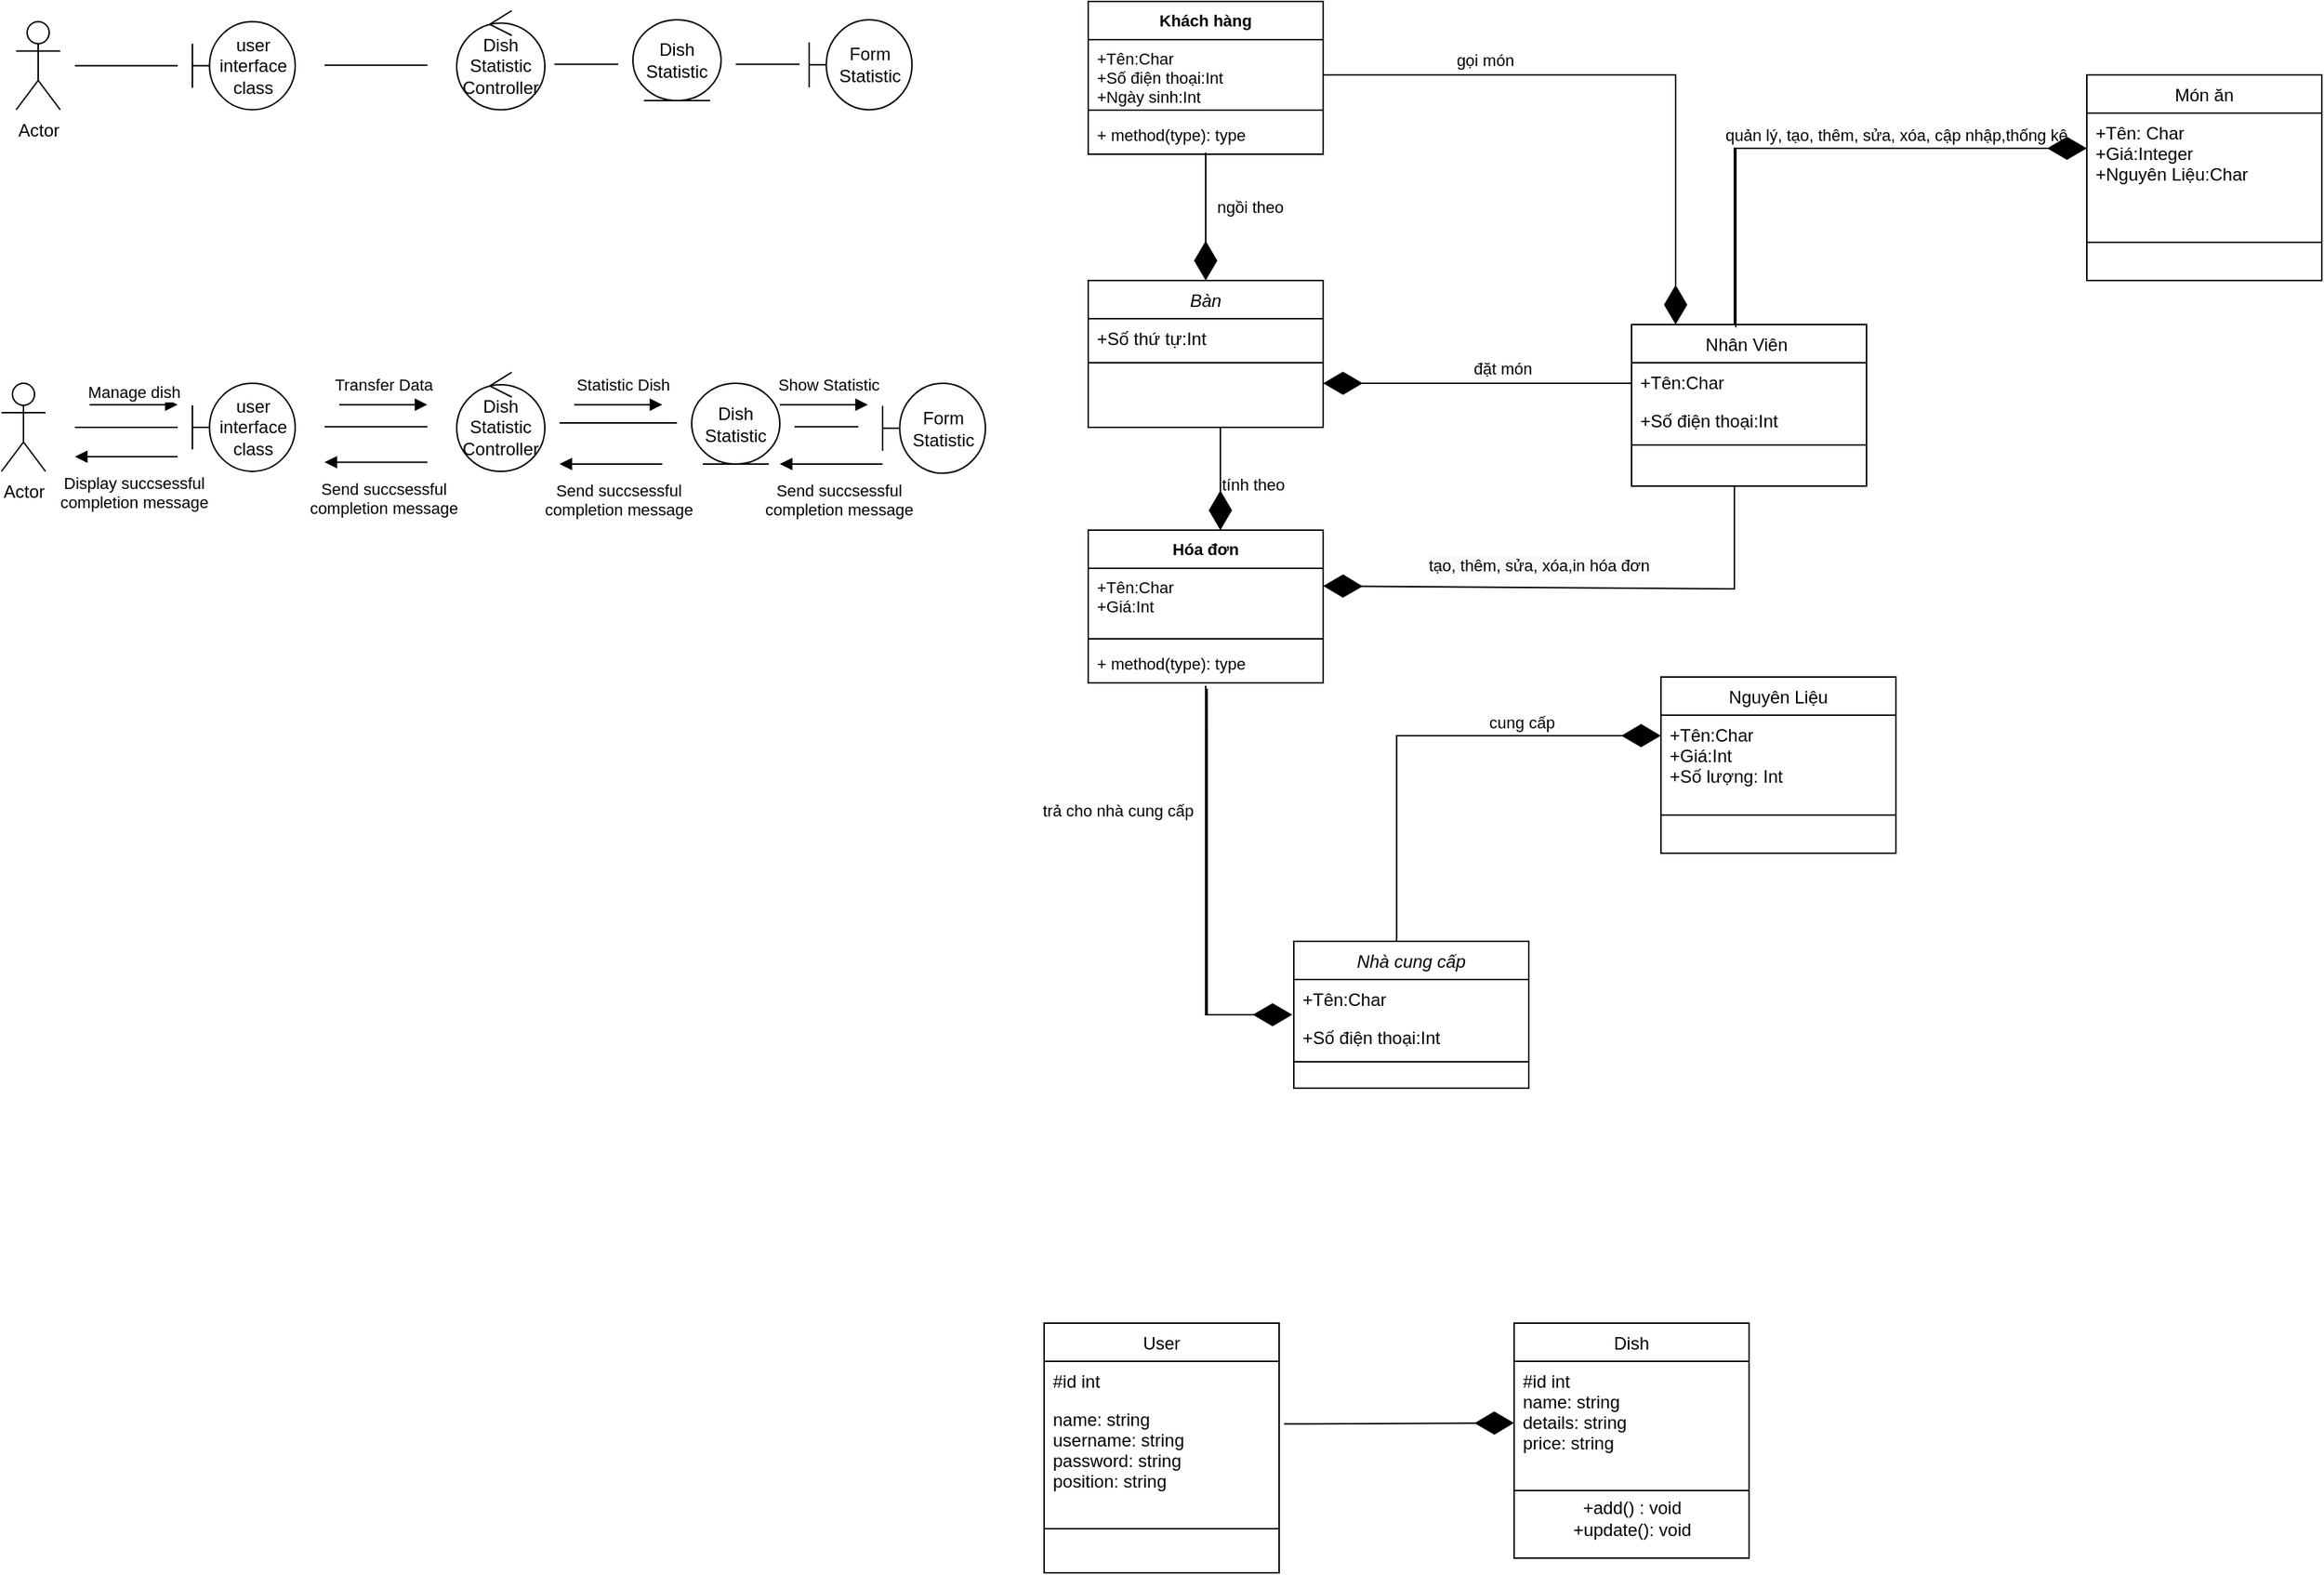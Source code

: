 <mxfile version="18.0.0" type="github">
  <diagram id="C5RBs43oDa-KdzZeNtuy" name="Page-1">
    <mxGraphModel dx="2278" dy="800" grid="1" gridSize="10" guides="1" tooltips="1" connect="1" arrows="1" fold="1" page="1" pageScale="1" pageWidth="827" pageHeight="1169" math="0" shadow="0">
      <root>
        <mxCell id="WIyWlLk6GJQsqaUBKTNV-0" />
        <mxCell id="WIyWlLk6GJQsqaUBKTNV-1" parent="WIyWlLk6GJQsqaUBKTNV-0" />
        <mxCell id="zkfFHV4jXpPFQw0GAbJ--6" value="Nhân Viên &#xa;" style="swimlane;fontStyle=0;align=center;verticalAlign=top;childLayout=stackLayout;horizontal=1;startSize=26;horizontalStack=0;resizeParent=1;resizeLast=0;collapsible=1;marginBottom=0;rounded=0;shadow=0;strokeWidth=1;" parent="WIyWlLk6GJQsqaUBKTNV-1" vertex="1">
          <mxGeometry x="300" y="260" width="160" height="110" as="geometry">
            <mxRectangle x="130" y="380" width="160" height="26" as="alternateBounds" />
          </mxGeometry>
        </mxCell>
        <mxCell id="zkfFHV4jXpPFQw0GAbJ--7" value="+Tên:Char" style="text;align=left;verticalAlign=top;spacingLeft=4;spacingRight=4;overflow=hidden;rotatable=0;points=[[0,0.5],[1,0.5]];portConstraint=eastwest;" parent="zkfFHV4jXpPFQw0GAbJ--6" vertex="1">
          <mxGeometry y="26" width="160" height="26" as="geometry" />
        </mxCell>
        <mxCell id="zkfFHV4jXpPFQw0GAbJ--8" value="+Số điện thoại:Int" style="text;align=left;verticalAlign=top;spacingLeft=4;spacingRight=4;overflow=hidden;rotatable=0;points=[[0,0.5],[1,0.5]];portConstraint=eastwest;rounded=0;shadow=0;html=0;" parent="zkfFHV4jXpPFQw0GAbJ--6" vertex="1">
          <mxGeometry y="52" width="160" height="26" as="geometry" />
        </mxCell>
        <mxCell id="zkfFHV4jXpPFQw0GAbJ--9" value="" style="line;html=1;strokeWidth=1;align=left;verticalAlign=middle;spacingTop=-1;spacingLeft=3;spacingRight=3;rotatable=0;labelPosition=right;points=[];portConstraint=eastwest;" parent="zkfFHV4jXpPFQw0GAbJ--6" vertex="1">
          <mxGeometry y="78" width="160" height="8" as="geometry" />
        </mxCell>
        <mxCell id="zkfFHV4jXpPFQw0GAbJ--13" value="Nguyên Liệu" style="swimlane;fontStyle=0;align=center;verticalAlign=top;childLayout=stackLayout;horizontal=1;startSize=26;horizontalStack=0;resizeParent=1;resizeLast=0;collapsible=1;marginBottom=0;rounded=0;shadow=0;strokeWidth=1;" parent="WIyWlLk6GJQsqaUBKTNV-1" vertex="1">
          <mxGeometry x="320" y="500" width="160" height="120" as="geometry">
            <mxRectangle x="340" y="380" width="170" height="26" as="alternateBounds" />
          </mxGeometry>
        </mxCell>
        <mxCell id="zkfFHV4jXpPFQw0GAbJ--14" value="+Tên:Char&#xa;+Giá:Int&#xa;+Số lượng: Int" style="text;align=left;verticalAlign=top;spacingLeft=4;spacingRight=4;overflow=hidden;rotatable=0;points=[[0,0.5],[1,0.5]];portConstraint=eastwest;" parent="zkfFHV4jXpPFQw0GAbJ--13" vertex="1">
          <mxGeometry y="26" width="160" height="54" as="geometry" />
        </mxCell>
        <mxCell id="zkfFHV4jXpPFQw0GAbJ--15" value="" style="line;html=1;strokeWidth=1;align=left;verticalAlign=middle;spacingTop=-1;spacingLeft=3;spacingRight=3;rotatable=0;labelPosition=right;points=[];portConstraint=eastwest;" parent="zkfFHV4jXpPFQw0GAbJ--13" vertex="1">
          <mxGeometry y="80" width="160" height="28" as="geometry" />
        </mxCell>
        <mxCell id="zkfFHV4jXpPFQw0GAbJ--17" value="Món ăn" style="swimlane;fontStyle=0;align=center;verticalAlign=top;childLayout=stackLayout;horizontal=1;startSize=26;horizontalStack=0;resizeParent=1;resizeLast=0;collapsible=1;marginBottom=0;rounded=0;shadow=0;strokeWidth=1;" parent="WIyWlLk6GJQsqaUBKTNV-1" vertex="1">
          <mxGeometry x="610" y="90" width="160" height="140" as="geometry">
            <mxRectangle x="550" y="140" width="160" height="26" as="alternateBounds" />
          </mxGeometry>
        </mxCell>
        <mxCell id="zkfFHV4jXpPFQw0GAbJ--18" value="+Tên: Char&#xa;+Giá:Integer&#xa;+Nguyên Liệu:Char" style="text;align=left;verticalAlign=top;spacingLeft=4;spacingRight=4;overflow=hidden;rotatable=0;points=[[0,0.5],[1,0.5]];portConstraint=eastwest;" parent="zkfFHV4jXpPFQw0GAbJ--17" vertex="1">
          <mxGeometry y="26" width="160" height="84" as="geometry" />
        </mxCell>
        <mxCell id="zkfFHV4jXpPFQw0GAbJ--23" value="" style="line;html=1;strokeWidth=1;align=left;verticalAlign=middle;spacingTop=-1;spacingLeft=3;spacingRight=3;rotatable=0;labelPosition=right;points=[];portConstraint=eastwest;" parent="zkfFHV4jXpPFQw0GAbJ--17" vertex="1">
          <mxGeometry y="110" width="160" height="8" as="geometry" />
        </mxCell>
        <mxCell id="zkfFHV4jXpPFQw0GAbJ--26" value="" style="endArrow=open;shadow=0;strokeWidth=1;rounded=0;endFill=1;edgeStyle=elbowEdgeStyle;elbow=vertical;exitX=0.444;exitY=0.018;exitDx=0;exitDy=0;exitPerimeter=0;" parent="WIyWlLk6GJQsqaUBKTNV-1" source="zkfFHV4jXpPFQw0GAbJ--6" target="zkfFHV4jXpPFQw0GAbJ--17" edge="1">
          <mxGeometry x="0.5" y="41" relative="1" as="geometry">
            <mxPoint x="370" y="140" as="sourcePoint" />
            <mxPoint x="540" y="192" as="targetPoint" />
            <mxPoint x="-40" y="32" as="offset" />
            <Array as="points">
              <mxPoint x="490" y="140" />
            </Array>
          </mxGeometry>
        </mxCell>
        <mxCell id="zkfFHV4jXpPFQw0GAbJ--27" value="" style="resizable=0;align=left;verticalAlign=bottom;labelBackgroundColor=none;fontSize=12;" parent="zkfFHV4jXpPFQw0GAbJ--26" connectable="0" vertex="1">
          <mxGeometry x="-1" relative="1" as="geometry">
            <mxPoint y="4" as="offset" />
          </mxGeometry>
        </mxCell>
        <mxCell id="zkfFHV4jXpPFQw0GAbJ--28" value="" style="resizable=0;align=right;verticalAlign=bottom;labelBackgroundColor=none;fontSize=12;" parent="zkfFHV4jXpPFQw0GAbJ--26" connectable="0" vertex="1">
          <mxGeometry x="1" relative="1" as="geometry">
            <mxPoint x="-7" y="4" as="offset" />
          </mxGeometry>
        </mxCell>
        <mxCell id="zkfFHV4jXpPFQw0GAbJ--29" value="&lt;span class=&quot;fontstyle21&quot;&gt;&lt;span style=&quot;line-height: 115%&quot;&gt;&lt;font style=&quot;font-size: 11px&quot;&gt;quản lý, tạo, thêm, sửa, xóa, cập nhập,thống kê&lt;/font&gt;&lt;/span&gt;&lt;/span&gt;" style="text;html=1;resizable=0;points=[];;align=center;verticalAlign=middle;labelBackgroundColor=none;rounded=0;shadow=0;strokeWidth=1;fontSize=12;" parent="zkfFHV4jXpPFQw0GAbJ--26" vertex="1" connectable="0">
          <mxGeometry x="0.5" y="49" relative="1" as="geometry">
            <mxPoint x="-40" y="40" as="offset" />
          </mxGeometry>
        </mxCell>
        <mxCell id="2_ZAel9p3WhtuxYIicwM-0" value="Nhà cung cấp" style="swimlane;fontStyle=2;align=center;verticalAlign=top;childLayout=stackLayout;horizontal=1;startSize=26;horizontalStack=0;resizeParent=1;resizeLast=0;collapsible=1;marginBottom=0;rounded=0;shadow=0;strokeWidth=1;" parent="WIyWlLk6GJQsqaUBKTNV-1" vertex="1">
          <mxGeometry x="70" y="680" width="160" height="100" as="geometry">
            <mxRectangle x="230" y="140" width="160" height="26" as="alternateBounds" />
          </mxGeometry>
        </mxCell>
        <mxCell id="2_ZAel9p3WhtuxYIicwM-1" value="+Tên:Char" style="text;align=left;verticalAlign=top;spacingLeft=4;spacingRight=4;overflow=hidden;rotatable=0;points=[[0,0.5],[1,0.5]];portConstraint=eastwest;" parent="2_ZAel9p3WhtuxYIicwM-0" vertex="1">
          <mxGeometry y="26" width="160" height="26" as="geometry" />
        </mxCell>
        <mxCell id="2_ZAel9p3WhtuxYIicwM-2" value="+Số điện thoại:Int" style="text;align=left;verticalAlign=top;spacingLeft=4;spacingRight=4;overflow=hidden;rotatable=0;points=[[0,0.5],[1,0.5]];portConstraint=eastwest;rounded=0;shadow=0;html=0;" parent="2_ZAel9p3WhtuxYIicwM-0" vertex="1">
          <mxGeometry y="52" width="160" height="26" as="geometry" />
        </mxCell>
        <mxCell id="2_ZAel9p3WhtuxYIicwM-4" value="" style="line;html=1;strokeWidth=1;align=left;verticalAlign=middle;spacingTop=-1;spacingLeft=3;spacingRight=3;rotatable=0;labelPosition=right;points=[];portConstraint=eastwest;" parent="2_ZAel9p3WhtuxYIicwM-0" vertex="1">
          <mxGeometry y="78" width="160" height="8" as="geometry" />
        </mxCell>
        <mxCell id="2_ZAel9p3WhtuxYIicwM-10" value="" style="endArrow=open;shadow=0;strokeWidth=1;rounded=0;endFill=1;edgeStyle=elbowEdgeStyle;elbow=vertical;exitX=0.438;exitY=-0.02;exitDx=0;exitDy=0;exitPerimeter=0;" parent="WIyWlLk6GJQsqaUBKTNV-1" source="2_ZAel9p3WhtuxYIicwM-0" edge="1">
          <mxGeometry x="0.5" y="41" relative="1" as="geometry">
            <mxPoint x="170" y="540" as="sourcePoint" />
            <mxPoint x="310" y="540" as="targetPoint" />
            <mxPoint x="-40" y="32" as="offset" />
            <Array as="points">
              <mxPoint x="290" y="540" />
              <mxPoint x="190" y="520" />
            </Array>
          </mxGeometry>
        </mxCell>
        <mxCell id="2_ZAel9p3WhtuxYIicwM-11" value="" style="resizable=0;align=left;verticalAlign=bottom;labelBackgroundColor=none;fontSize=12;" parent="2_ZAel9p3WhtuxYIicwM-10" connectable="0" vertex="1">
          <mxGeometry x="-1" relative="1" as="geometry">
            <mxPoint y="4" as="offset" />
          </mxGeometry>
        </mxCell>
        <mxCell id="2_ZAel9p3WhtuxYIicwM-12" value="" style="resizable=0;align=right;verticalAlign=bottom;labelBackgroundColor=none;fontSize=12;" parent="2_ZAel9p3WhtuxYIicwM-10" connectable="0" vertex="1">
          <mxGeometry x="1" relative="1" as="geometry">
            <mxPoint x="-7" y="4" as="offset" />
          </mxGeometry>
        </mxCell>
        <mxCell id="2_ZAel9p3WhtuxYIicwM-13" value="&lt;span style=&quot;font-size: 11px&quot;&gt;cung cấp&lt;/span&gt;" style="text;html=1;resizable=0;points=[];;align=center;verticalAlign=middle;labelBackgroundColor=none;rounded=0;shadow=0;strokeWidth=1;fontSize=12;" parent="2_ZAel9p3WhtuxYIicwM-10" vertex="1" connectable="0">
          <mxGeometry x="0.5" y="49" relative="1" as="geometry">
            <mxPoint x="-8" y="40" as="offset" />
          </mxGeometry>
        </mxCell>
        <mxCell id="2_ZAel9p3WhtuxYIicwM-14" value="Hóa đơn" style="swimlane;fontStyle=1;align=center;verticalAlign=top;childLayout=stackLayout;horizontal=1;startSize=26;horizontalStack=0;resizeParent=1;resizeParentMax=0;resizeLast=0;collapsible=1;marginBottom=0;fontSize=11;" parent="WIyWlLk6GJQsqaUBKTNV-1" vertex="1">
          <mxGeometry x="-70" y="400" width="160" height="104" as="geometry" />
        </mxCell>
        <mxCell id="2_ZAel9p3WhtuxYIicwM-15" value="+Tên:Char&#xa;+Giá:Int&#xa;" style="text;strokeColor=none;fillColor=none;align=left;verticalAlign=top;spacingLeft=4;spacingRight=4;overflow=hidden;rotatable=0;points=[[0,0.5],[1,0.5]];portConstraint=eastwest;fontSize=11;" parent="2_ZAel9p3WhtuxYIicwM-14" vertex="1">
          <mxGeometry y="26" width="160" height="44" as="geometry" />
        </mxCell>
        <mxCell id="2_ZAel9p3WhtuxYIicwM-16" value="" style="line;strokeWidth=1;fillColor=none;align=left;verticalAlign=middle;spacingTop=-1;spacingLeft=3;spacingRight=3;rotatable=0;labelPosition=right;points=[];portConstraint=eastwest;fontSize=11;" parent="2_ZAel9p3WhtuxYIicwM-14" vertex="1">
          <mxGeometry y="70" width="160" height="8" as="geometry" />
        </mxCell>
        <mxCell id="2_ZAel9p3WhtuxYIicwM-17" value="+ method(type): type" style="text;strokeColor=none;fillColor=none;align=left;verticalAlign=top;spacingLeft=4;spacingRight=4;overflow=hidden;rotatable=0;points=[[0,0.5],[1,0.5]];portConstraint=eastwest;fontSize=11;" parent="2_ZAel9p3WhtuxYIicwM-14" vertex="1">
          <mxGeometry y="78" width="160" height="26" as="geometry" />
        </mxCell>
        <mxCell id="2_ZAel9p3WhtuxYIicwM-22" value="Khách hàng" style="swimlane;fontStyle=1;align=center;verticalAlign=top;childLayout=stackLayout;horizontal=1;startSize=26;horizontalStack=0;resizeParent=1;resizeParentMax=0;resizeLast=0;collapsible=1;marginBottom=0;fontSize=11;" parent="WIyWlLk6GJQsqaUBKTNV-1" vertex="1">
          <mxGeometry x="-70" y="40" width="160" height="104" as="geometry" />
        </mxCell>
        <mxCell id="2_ZAel9p3WhtuxYIicwM-23" value="+Tên:Char&#xa;+Số điện thoại:Int&#xa;+Ngày sinh:Int" style="text;strokeColor=none;fillColor=none;align=left;verticalAlign=top;spacingLeft=4;spacingRight=4;overflow=hidden;rotatable=0;points=[[0,0.5],[1,0.5]];portConstraint=eastwest;fontSize=11;" parent="2_ZAel9p3WhtuxYIicwM-22" vertex="1">
          <mxGeometry y="26" width="160" height="44" as="geometry" />
        </mxCell>
        <mxCell id="2_ZAel9p3WhtuxYIicwM-24" value="" style="line;strokeWidth=1;fillColor=none;align=left;verticalAlign=middle;spacingTop=-1;spacingLeft=3;spacingRight=3;rotatable=0;labelPosition=right;points=[];portConstraint=eastwest;fontSize=11;" parent="2_ZAel9p3WhtuxYIicwM-22" vertex="1">
          <mxGeometry y="70" width="160" height="8" as="geometry" />
        </mxCell>
        <mxCell id="2_ZAel9p3WhtuxYIicwM-25" value="+ method(type): type" style="text;strokeColor=none;fillColor=none;align=left;verticalAlign=top;spacingLeft=4;spacingRight=4;overflow=hidden;rotatable=0;points=[[0,0.5],[1,0.5]];portConstraint=eastwest;fontSize=11;" parent="2_ZAel9p3WhtuxYIicwM-22" vertex="1">
          <mxGeometry y="78" width="160" height="26" as="geometry" />
        </mxCell>
        <mxCell id="4nAIRDbmSFTLAOndW7qM-0" value="Bàn" style="swimlane;fontStyle=2;align=center;verticalAlign=top;childLayout=stackLayout;horizontal=1;startSize=26;horizontalStack=0;resizeParent=1;resizeLast=0;collapsible=1;marginBottom=0;rounded=0;shadow=0;strokeWidth=1;" parent="WIyWlLk6GJQsqaUBKTNV-1" vertex="1">
          <mxGeometry x="-70" y="230" width="160" height="100" as="geometry">
            <mxRectangle x="230" y="140" width="160" height="26" as="alternateBounds" />
          </mxGeometry>
        </mxCell>
        <mxCell id="4nAIRDbmSFTLAOndW7qM-1" value="+Số thứ tự:Int" style="text;align=left;verticalAlign=top;spacingLeft=4;spacingRight=4;overflow=hidden;rotatable=0;points=[[0,0.5],[1,0.5]];portConstraint=eastwest;" parent="4nAIRDbmSFTLAOndW7qM-0" vertex="1">
          <mxGeometry y="26" width="160" height="26" as="geometry" />
        </mxCell>
        <mxCell id="4nAIRDbmSFTLAOndW7qM-3" value="" style="line;html=1;strokeWidth=1;align=left;verticalAlign=middle;spacingTop=-1;spacingLeft=3;spacingRight=3;rotatable=0;labelPosition=right;points=[];portConstraint=eastwest;" parent="4nAIRDbmSFTLAOndW7qM-0" vertex="1">
          <mxGeometry y="52" width="160" height="8" as="geometry" />
        </mxCell>
        <mxCell id="4nAIRDbmSFTLAOndW7qM-4" value="" style="endArrow=open;shadow=0;strokeWidth=1;rounded=0;endFill=1;edgeStyle=elbowEdgeStyle;elbow=vertical;exitX=0.5;exitY=1.077;exitDx=0;exitDy=0;exitPerimeter=0;" parent="WIyWlLk6GJQsqaUBKTNV-1" source="2_ZAel9p3WhtuxYIicwM-17" edge="1">
          <mxGeometry x="0.5" y="41" relative="1" as="geometry">
            <mxPoint x="308.08" y="317.996" as="sourcePoint" />
            <mxPoint x="60" y="730" as="targetPoint" />
            <mxPoint x="-40" y="32" as="offset" />
            <Array as="points">
              <mxPoint x="10" y="730" />
              <mxPoint x="-10" y="520" />
              <mxPoint x="440" y="230" />
            </Array>
          </mxGeometry>
        </mxCell>
        <mxCell id="4nAIRDbmSFTLAOndW7qM-5" value="" style="resizable=0;align=left;verticalAlign=bottom;labelBackgroundColor=none;fontSize=12;" parent="4nAIRDbmSFTLAOndW7qM-4" connectable="0" vertex="1">
          <mxGeometry x="-1" relative="1" as="geometry">
            <mxPoint y="4" as="offset" />
          </mxGeometry>
        </mxCell>
        <mxCell id="4nAIRDbmSFTLAOndW7qM-6" value="" style="resizable=0;align=right;verticalAlign=bottom;labelBackgroundColor=none;fontSize=12;" parent="4nAIRDbmSFTLAOndW7qM-4" connectable="0" vertex="1">
          <mxGeometry x="1" relative="1" as="geometry">
            <mxPoint x="-7" y="4" as="offset" />
          </mxGeometry>
        </mxCell>
        <mxCell id="4nAIRDbmSFTLAOndW7qM-7" value="&lt;span style=&quot;font-size: 11px&quot;&gt;trả cho nhà cung cấp&lt;/span&gt;" style="text;html=1;resizable=0;points=[];;align=center;verticalAlign=middle;labelBackgroundColor=none;rounded=0;shadow=0;strokeWidth=1;fontSize=12;" parent="4nAIRDbmSFTLAOndW7qM-4" vertex="1" connectable="0">
          <mxGeometry x="0.5" y="49" relative="1" as="geometry">
            <mxPoint x="-109" y="-121" as="offset" />
          </mxGeometry>
        </mxCell>
        <mxCell id="4nAIRDbmSFTLAOndW7qM-8" value="&lt;span style=&quot;font-size: 11px&quot;&gt;gọi món&lt;br&gt;&lt;/span&gt;" style="text;html=1;resizable=0;points=[];;align=center;verticalAlign=middle;labelBackgroundColor=none;rounded=0;shadow=0;strokeWidth=1;fontSize=12;" parent="WIyWlLk6GJQsqaUBKTNV-1" vertex="1" connectable="0">
          <mxGeometry x="210" y="80.002" as="geometry">
            <mxPoint x="-10" as="offset" />
          </mxGeometry>
        </mxCell>
        <mxCell id="4nAIRDbmSFTLAOndW7qM-13" value="" style="endArrow=open;shadow=0;strokeWidth=1;rounded=0;endFill=1;edgeStyle=elbowEdgeStyle;elbow=vertical;exitX=0;exitY=0.5;exitDx=0;exitDy=0;" parent="WIyWlLk6GJQsqaUBKTNV-1" source="zkfFHV4jXpPFQw0GAbJ--7" edge="1">
          <mxGeometry x="0.5" y="41" relative="1" as="geometry">
            <mxPoint x="100" y="98" as="sourcePoint" />
            <mxPoint x="92" y="300" as="targetPoint" />
            <mxPoint x="-40" y="32" as="offset" />
            <Array as="points">
              <mxPoint x="210" y="300" />
              <mxPoint x="80" y="100" />
              <mxPoint x="-200" y="-170" />
              <mxPoint x="-180" y="-170" />
            </Array>
          </mxGeometry>
        </mxCell>
        <mxCell id="4nAIRDbmSFTLAOndW7qM-14" value="" style="resizable=0;align=left;verticalAlign=bottom;labelBackgroundColor=none;fontSize=12;" parent="4nAIRDbmSFTLAOndW7qM-13" connectable="0" vertex="1">
          <mxGeometry x="-1" relative="1" as="geometry">
            <mxPoint y="4" as="offset" />
          </mxGeometry>
        </mxCell>
        <mxCell id="4nAIRDbmSFTLAOndW7qM-15" value="" style="resizable=0;align=right;verticalAlign=bottom;labelBackgroundColor=none;fontSize=12;" parent="4nAIRDbmSFTLAOndW7qM-13" connectable="0" vertex="1">
          <mxGeometry x="1" relative="1" as="geometry">
            <mxPoint x="-7" y="4" as="offset" />
          </mxGeometry>
        </mxCell>
        <mxCell id="4nAIRDbmSFTLAOndW7qM-16" value="&lt;span style=&quot;font-size: 11px&quot;&gt;đặt món&lt;/span&gt;" style="text;html=1;resizable=0;points=[];;align=center;verticalAlign=middle;labelBackgroundColor=none;rounded=0;shadow=0;strokeWidth=1;fontSize=12;" parent="4nAIRDbmSFTLAOndW7qM-13" vertex="1" connectable="0">
          <mxGeometry x="0.5" y="49" relative="1" as="geometry">
            <mxPoint x="68" y="-59" as="offset" />
          </mxGeometry>
        </mxCell>
        <mxCell id="4nAIRDbmSFTLAOndW7qM-17" value="" style="endArrow=open;shadow=0;strokeWidth=1;rounded=0;endFill=1;edgeStyle=elbowEdgeStyle;elbow=vertical;" parent="WIyWlLk6GJQsqaUBKTNV-1" edge="1">
          <mxGeometry x="0.5" y="41" relative="1" as="geometry">
            <mxPoint x="20" y="330" as="sourcePoint" />
            <mxPoint x="20" y="400" as="targetPoint" />
            <mxPoint x="-40" y="32" as="offset" />
            <Array as="points">
              <mxPoint x="-10" y="370" />
            </Array>
          </mxGeometry>
        </mxCell>
        <mxCell id="4nAIRDbmSFTLAOndW7qM-18" value="" style="resizable=0;align=left;verticalAlign=bottom;labelBackgroundColor=none;fontSize=12;" parent="4nAIRDbmSFTLAOndW7qM-17" connectable="0" vertex="1">
          <mxGeometry x="-1" relative="1" as="geometry">
            <mxPoint y="4" as="offset" />
          </mxGeometry>
        </mxCell>
        <mxCell id="4nAIRDbmSFTLAOndW7qM-19" value="" style="resizable=0;align=right;verticalAlign=bottom;labelBackgroundColor=none;fontSize=12;" parent="4nAIRDbmSFTLAOndW7qM-17" connectable="0" vertex="1">
          <mxGeometry x="1" relative="1" as="geometry">
            <mxPoint x="-7" y="4" as="offset" />
          </mxGeometry>
        </mxCell>
        <mxCell id="4nAIRDbmSFTLAOndW7qM-20" value="&lt;span style=&quot;font-size: 11px&quot;&gt;tính theo&lt;br&gt;&lt;/span&gt;" style="text;html=1;resizable=0;points=[];;align=center;verticalAlign=middle;labelBackgroundColor=none;rounded=0;shadow=0;strokeWidth=1;fontSize=12;" parent="4nAIRDbmSFTLAOndW7qM-17" vertex="1" connectable="0">
          <mxGeometry x="0.5" y="49" relative="1" as="geometry">
            <mxPoint x="-27" y="-14" as="offset" />
          </mxGeometry>
        </mxCell>
        <mxCell id="Tu6kfOge4ErSRePJPXsY-0" value="Actor" style="shape=umlActor;verticalLabelPosition=bottom;verticalAlign=top;html=1;outlineConnect=0;" vertex="1" parent="WIyWlLk6GJQsqaUBKTNV-1">
          <mxGeometry x="-810" y="300" width="30" height="60" as="geometry" />
        </mxCell>
        <mxCell id="Tu6kfOge4ErSRePJPXsY-1" value="" style="endArrow=diamondThin;endFill=1;endSize=24;html=1;rounded=0;" edge="1" parent="WIyWlLk6GJQsqaUBKTNV-1">
          <mxGeometry width="160" relative="1" as="geometry">
            <mxPoint x="90" y="90" as="sourcePoint" />
            <mxPoint x="330" y="260" as="targetPoint" />
            <Array as="points">
              <mxPoint x="330" y="90" />
            </Array>
          </mxGeometry>
        </mxCell>
        <mxCell id="Tu6kfOge4ErSRePJPXsY-2" value="" style="endArrow=diamondThin;endFill=1;endSize=24;html=1;rounded=0;" edge="1" parent="WIyWlLk6GJQsqaUBKTNV-1">
          <mxGeometry width="160" relative="1" as="geometry">
            <mxPoint x="370" y="260" as="sourcePoint" />
            <mxPoint x="610" y="140" as="targetPoint" />
            <Array as="points">
              <mxPoint x="370" y="140" />
            </Array>
          </mxGeometry>
        </mxCell>
        <mxCell id="Tu6kfOge4ErSRePJPXsY-3" value="" style="endArrow=diamondThin;endFill=1;endSize=24;html=1;rounded=0;" edge="1" parent="WIyWlLk6GJQsqaUBKTNV-1">
          <mxGeometry width="160" relative="1" as="geometry">
            <mxPoint x="20" y="330" as="sourcePoint" />
            <mxPoint x="20" y="400" as="targetPoint" />
          </mxGeometry>
        </mxCell>
        <mxCell id="Tu6kfOge4ErSRePJPXsY-4" value="" style="endArrow=diamondThin;endFill=1;endSize=24;html=1;rounded=0;exitX=0.506;exitY=1.154;exitDx=0;exitDy=0;exitPerimeter=0;entryX=-0.006;entryY=0.923;entryDx=0;entryDy=0;entryPerimeter=0;" edge="1" parent="WIyWlLk6GJQsqaUBKTNV-1" source="2_ZAel9p3WhtuxYIicwM-17" target="2_ZAel9p3WhtuxYIicwM-1">
          <mxGeometry width="160" relative="1" as="geometry">
            <mxPoint x="180" y="390" as="sourcePoint" />
            <mxPoint x="340" y="390" as="targetPoint" />
            <Array as="points">
              <mxPoint x="11" y="730" />
            </Array>
          </mxGeometry>
        </mxCell>
        <mxCell id="Tu6kfOge4ErSRePJPXsY-5" value="" style="endArrow=diamondThin;endFill=1;endSize=24;html=1;rounded=0;entryX=1;entryY=0.273;entryDx=0;entryDy=0;entryPerimeter=0;" edge="1" parent="WIyWlLk6GJQsqaUBKTNV-1" target="2_ZAel9p3WhtuxYIicwM-15">
          <mxGeometry width="160" relative="1" as="geometry">
            <mxPoint x="370" y="370" as="sourcePoint" />
            <mxPoint x="90" y="430" as="targetPoint" />
            <Array as="points">
              <mxPoint x="370" y="440" />
            </Array>
          </mxGeometry>
        </mxCell>
        <mxCell id="Tu6kfOge4ErSRePJPXsY-6" value="&lt;span style=&quot;color: rgb(0, 0, 0); font-family: Helvetica; font-size: 11px; font-style: normal; font-variant-ligatures: normal; font-variant-caps: normal; font-weight: 400; letter-spacing: normal; orphans: 2; text-align: center; text-indent: 0px; text-transform: none; widows: 2; word-spacing: 0px; -webkit-text-stroke-width: 0px; background-color: rgb(248, 249, 250); text-decoration-thickness: initial; text-decoration-style: initial; text-decoration-color: initial; float: none; display: inline !important;&quot;&gt;tạo, thêm, sửa, xóa,in hóa đơn&lt;/span&gt;" style="text;whiteSpace=wrap;html=1;" vertex="1" parent="WIyWlLk6GJQsqaUBKTNV-1">
          <mxGeometry x="160" y="410" width="180" height="30" as="geometry" />
        </mxCell>
        <mxCell id="Tu6kfOge4ErSRePJPXsY-7" value="" style="endArrow=diamondThin;endFill=1;endSize=24;html=1;rounded=0;" edge="1" parent="WIyWlLk6GJQsqaUBKTNV-1">
          <mxGeometry width="160" relative="1" as="geometry">
            <mxPoint x="300" y="300" as="sourcePoint" />
            <mxPoint x="90" y="300" as="targetPoint" />
          </mxGeometry>
        </mxCell>
        <mxCell id="Tu6kfOge4ErSRePJPXsY-8" value="" style="endArrow=diamondThin;endFill=1;endSize=24;html=1;rounded=0;entryX=0;entryY=0.259;entryDx=0;entryDy=0;entryPerimeter=0;" edge="1" parent="WIyWlLk6GJQsqaUBKTNV-1" target="zkfFHV4jXpPFQw0GAbJ--14">
          <mxGeometry width="160" relative="1" as="geometry">
            <mxPoint x="140" y="680" as="sourcePoint" />
            <mxPoint x="340" y="390" as="targetPoint" />
            <Array as="points">
              <mxPoint x="140" y="540" />
            </Array>
          </mxGeometry>
        </mxCell>
        <mxCell id="Tu6kfOge4ErSRePJPXsY-9" value="" style="endArrow=diamondThin;endFill=1;endSize=24;html=1;rounded=0;exitX=0.5;exitY=0.962;exitDx=0;exitDy=0;exitPerimeter=0;" edge="1" parent="WIyWlLk6GJQsqaUBKTNV-1" source="2_ZAel9p3WhtuxYIicwM-25" target="4nAIRDbmSFTLAOndW7qM-0">
          <mxGeometry width="160" relative="1" as="geometry">
            <mxPoint x="180" y="390" as="sourcePoint" />
            <mxPoint x="340" y="390" as="targetPoint" />
          </mxGeometry>
        </mxCell>
        <mxCell id="Tu6kfOge4ErSRePJPXsY-10" value="&lt;span style=&quot;font-size: 11px&quot;&gt;ngồi theo&lt;/span&gt;" style="text;html=1;resizable=0;points=[];;align=center;verticalAlign=middle;labelBackgroundColor=none;rounded=0;shadow=0;strokeWidth=1;fontSize=12;" vertex="1" connectable="0" parent="WIyWlLk6GJQsqaUBKTNV-1">
          <mxGeometry x="40" y="180" as="geometry" />
        </mxCell>
        <mxCell id="Tu6kfOge4ErSRePJPXsY-11" value="User" style="swimlane;fontStyle=0;align=center;verticalAlign=top;childLayout=stackLayout;horizontal=1;startSize=26;horizontalStack=0;resizeParent=1;resizeLast=0;collapsible=1;marginBottom=0;rounded=0;shadow=0;strokeWidth=1;" vertex="1" parent="WIyWlLk6GJQsqaUBKTNV-1">
          <mxGeometry x="-100" y="940" width="160" height="170" as="geometry">
            <mxRectangle x="130" y="380" width="160" height="26" as="alternateBounds" />
          </mxGeometry>
        </mxCell>
        <mxCell id="Tu6kfOge4ErSRePJPXsY-12" value="#id int    " style="text;align=left;verticalAlign=top;spacingLeft=4;spacingRight=4;overflow=hidden;rotatable=0;points=[[0,0.5],[1,0.5]];portConstraint=eastwest;" vertex="1" parent="Tu6kfOge4ErSRePJPXsY-11">
          <mxGeometry y="26" width="160" height="26" as="geometry" />
        </mxCell>
        <mxCell id="Tu6kfOge4ErSRePJPXsY-13" value="name: string&#xa;username: string&#xa;password: string    &#xa;position: string" style="text;align=left;verticalAlign=top;spacingLeft=4;spacingRight=4;overflow=hidden;rotatable=0;points=[[0,0.5],[1,0.5]];portConstraint=eastwest;rounded=0;shadow=0;html=0;" vertex="1" parent="Tu6kfOge4ErSRePJPXsY-11">
          <mxGeometry y="52" width="160" height="68" as="geometry" />
        </mxCell>
        <mxCell id="Tu6kfOge4ErSRePJPXsY-14" value="" style="line;html=1;strokeWidth=1;align=left;verticalAlign=middle;spacingTop=-1;spacingLeft=3;spacingRight=3;rotatable=0;labelPosition=right;points=[];portConstraint=eastwest;" vertex="1" parent="Tu6kfOge4ErSRePJPXsY-11">
          <mxGeometry y="120" width="160" height="40" as="geometry" />
        </mxCell>
        <mxCell id="Tu6kfOge4ErSRePJPXsY-15" value="Dish" style="swimlane;fontStyle=0;align=center;verticalAlign=top;childLayout=stackLayout;horizontal=1;startSize=26;horizontalStack=0;resizeParent=1;resizeLast=0;collapsible=1;marginBottom=0;rounded=0;shadow=0;strokeWidth=1;" vertex="1" parent="WIyWlLk6GJQsqaUBKTNV-1">
          <mxGeometry x="220" y="940" width="160" height="160" as="geometry">
            <mxRectangle x="550" y="140" width="160" height="26" as="alternateBounds" />
          </mxGeometry>
        </mxCell>
        <mxCell id="Tu6kfOge4ErSRePJPXsY-16" value="#id int   &#xa;name: string&#xa;details: string&#xa;price: string&#xa;&#xa;" style="text;align=left;verticalAlign=top;spacingLeft=4;spacingRight=4;overflow=hidden;rotatable=0;points=[[0,0.5],[1,0.5]];portConstraint=eastwest;" vertex="1" parent="Tu6kfOge4ErSRePJPXsY-15">
          <mxGeometry y="26" width="160" height="84" as="geometry" />
        </mxCell>
        <mxCell id="Tu6kfOge4ErSRePJPXsY-17" value="" style="line;html=1;strokeWidth=1;align=left;verticalAlign=middle;spacingTop=-1;spacingLeft=3;spacingRight=3;rotatable=0;labelPosition=right;points=[];portConstraint=eastwest;" vertex="1" parent="Tu6kfOge4ErSRePJPXsY-15">
          <mxGeometry y="110" width="160" height="8" as="geometry" />
        </mxCell>
        <mxCell id="Tu6kfOge4ErSRePJPXsY-19" value="+add() : void&lt;br&gt;+update(): void" style="text;html=1;align=center;verticalAlign=middle;resizable=0;points=[];autosize=1;strokeColor=none;fillColor=none;" vertex="1" parent="Tu6kfOge4ErSRePJPXsY-15">
          <mxGeometry y="118" width="160" height="30" as="geometry" />
        </mxCell>
        <mxCell id="Tu6kfOge4ErSRePJPXsY-21" value="" style="endArrow=diamondThin;endFill=1;endSize=24;html=1;rounded=0;entryX=0;entryY=0.5;entryDx=0;entryDy=0;exitX=1.021;exitY=0.245;exitDx=0;exitDy=0;exitPerimeter=0;" edge="1" parent="WIyWlLk6GJQsqaUBKTNV-1" source="Tu6kfOge4ErSRePJPXsY-13" target="Tu6kfOge4ErSRePJPXsY-16">
          <mxGeometry width="160" relative="1" as="geometry">
            <mxPoint x="-60" y="920" as="sourcePoint" />
            <mxPoint x="100" y="920" as="targetPoint" />
          </mxGeometry>
        </mxCell>
        <mxCell id="Tu6kfOge4ErSRePJPXsY-25" value="user interface&lt;br&gt;class" style="shape=umlBoundary;whiteSpace=wrap;html=1;" vertex="1" parent="WIyWlLk6GJQsqaUBKTNV-1">
          <mxGeometry x="-680" y="300" width="70" height="60" as="geometry" />
        </mxCell>
        <mxCell id="Tu6kfOge4ErSRePJPXsY-26" value="Dish&lt;br&gt;Statistic&lt;br&gt;Controller" style="ellipse;shape=umlControl;whiteSpace=wrap;html=1;" vertex="1" parent="WIyWlLk6GJQsqaUBKTNV-1">
          <mxGeometry x="-500" y="292.5" width="60" height="67.5" as="geometry" />
        </mxCell>
        <mxCell id="Tu6kfOge4ErSRePJPXsY-27" value="Form&lt;br&gt;Statistic" style="shape=umlBoundary;whiteSpace=wrap;html=1;" vertex="1" parent="WIyWlLk6GJQsqaUBKTNV-1">
          <mxGeometry x="-210" y="300" width="70" height="61.25" as="geometry" />
        </mxCell>
        <mxCell id="Tu6kfOge4ErSRePJPXsY-28" value="" style="endArrow=none;html=1;rounded=0;" edge="1" parent="WIyWlLk6GJQsqaUBKTNV-1">
          <mxGeometry relative="1" as="geometry">
            <mxPoint x="-760" y="330" as="sourcePoint" />
            <mxPoint x="-690" y="330" as="targetPoint" />
          </mxGeometry>
        </mxCell>
        <mxCell id="Tu6kfOge4ErSRePJPXsY-30" value="" style="endArrow=none;html=1;rounded=0;" edge="1" parent="WIyWlLk6GJQsqaUBKTNV-1">
          <mxGeometry relative="1" as="geometry">
            <mxPoint x="-590" y="329.58" as="sourcePoint" />
            <mxPoint x="-520" y="329.58" as="targetPoint" />
          </mxGeometry>
        </mxCell>
        <mxCell id="Tu6kfOge4ErSRePJPXsY-31" value="" style="endArrow=none;html=1;rounded=0;" edge="1" parent="WIyWlLk6GJQsqaUBKTNV-1">
          <mxGeometry relative="1" as="geometry">
            <mxPoint x="-430" y="327" as="sourcePoint" />
            <mxPoint x="-350" y="327" as="targetPoint" />
          </mxGeometry>
        </mxCell>
        <mxCell id="Tu6kfOge4ErSRePJPXsY-32" value="Dish&lt;br&gt;Statistic" style="ellipse;shape=umlEntity;whiteSpace=wrap;html=1;" vertex="1" parent="WIyWlLk6GJQsqaUBKTNV-1">
          <mxGeometry x="-340" y="300" width="60" height="55" as="geometry" />
        </mxCell>
        <mxCell id="Tu6kfOge4ErSRePJPXsY-33" value="" style="endArrow=none;html=1;rounded=0;" edge="1" parent="WIyWlLk6GJQsqaUBKTNV-1">
          <mxGeometry relative="1" as="geometry">
            <mxPoint x="-270" y="329.58" as="sourcePoint" />
            <mxPoint x="-226.5" y="329.62" as="targetPoint" />
          </mxGeometry>
        </mxCell>
        <mxCell id="Tu6kfOge4ErSRePJPXsY-34" value="Actor" style="shape=umlActor;verticalLabelPosition=bottom;verticalAlign=top;html=1;outlineConnect=0;" vertex="1" parent="WIyWlLk6GJQsqaUBKTNV-1">
          <mxGeometry x="-800" y="53.75" width="30" height="60" as="geometry" />
        </mxCell>
        <mxCell id="Tu6kfOge4ErSRePJPXsY-35" value="user interface&lt;br&gt;class" style="shape=umlBoundary;whiteSpace=wrap;html=1;" vertex="1" parent="WIyWlLk6GJQsqaUBKTNV-1">
          <mxGeometry x="-680" y="53.75" width="70" height="60" as="geometry" />
        </mxCell>
        <mxCell id="Tu6kfOge4ErSRePJPXsY-36" value="Dish&lt;br&gt;Statistic&lt;br&gt;Controller" style="ellipse;shape=umlControl;whiteSpace=wrap;html=1;" vertex="1" parent="WIyWlLk6GJQsqaUBKTNV-1">
          <mxGeometry x="-500" y="46.25" width="60" height="67.5" as="geometry" />
        </mxCell>
        <mxCell id="Tu6kfOge4ErSRePJPXsY-37" value="Form&lt;br&gt;Statistic" style="shape=umlBoundary;whiteSpace=wrap;html=1;" vertex="1" parent="WIyWlLk6GJQsqaUBKTNV-1">
          <mxGeometry x="-260" y="52.5" width="70" height="61.25" as="geometry" />
        </mxCell>
        <mxCell id="Tu6kfOge4ErSRePJPXsY-38" value="" style="endArrow=none;html=1;rounded=0;" edge="1" parent="WIyWlLk6GJQsqaUBKTNV-1">
          <mxGeometry relative="1" as="geometry">
            <mxPoint x="-760" y="83.75" as="sourcePoint" />
            <mxPoint x="-690" y="83.75" as="targetPoint" />
          </mxGeometry>
        </mxCell>
        <mxCell id="Tu6kfOge4ErSRePJPXsY-39" value="" style="endArrow=none;html=1;rounded=0;" edge="1" parent="WIyWlLk6GJQsqaUBKTNV-1">
          <mxGeometry relative="1" as="geometry">
            <mxPoint x="-590" y="83.33" as="sourcePoint" />
            <mxPoint x="-520" y="83.33" as="targetPoint" />
          </mxGeometry>
        </mxCell>
        <mxCell id="Tu6kfOge4ErSRePJPXsY-40" value="" style="endArrow=none;html=1;rounded=0;" edge="1" parent="WIyWlLk6GJQsqaUBKTNV-1">
          <mxGeometry relative="1" as="geometry">
            <mxPoint x="-433.5" y="82.71" as="sourcePoint" />
            <mxPoint x="-390" y="82.75" as="targetPoint" />
          </mxGeometry>
        </mxCell>
        <mxCell id="Tu6kfOge4ErSRePJPXsY-41" value="Dish&lt;br&gt;Statistic" style="ellipse;shape=umlEntity;whiteSpace=wrap;html=1;" vertex="1" parent="WIyWlLk6GJQsqaUBKTNV-1">
          <mxGeometry x="-380" y="52.5" width="60" height="55" as="geometry" />
        </mxCell>
        <mxCell id="Tu6kfOge4ErSRePJPXsY-42" value="" style="endArrow=none;html=1;rounded=0;" edge="1" parent="WIyWlLk6GJQsqaUBKTNV-1">
          <mxGeometry relative="1" as="geometry">
            <mxPoint x="-310" y="82.71" as="sourcePoint" />
            <mxPoint x="-266.5" y="82.75" as="targetPoint" />
          </mxGeometry>
        </mxCell>
        <mxCell id="Tu6kfOge4ErSRePJPXsY-43" value="Manage dish" style="html=1;verticalAlign=bottom;endArrow=block;rounded=0;" edge="1" parent="WIyWlLk6GJQsqaUBKTNV-1">
          <mxGeometry width="80" relative="1" as="geometry">
            <mxPoint x="-750" y="314.58" as="sourcePoint" />
            <mxPoint x="-690" y="314.58" as="targetPoint" />
          </mxGeometry>
        </mxCell>
        <mxCell id="Tu6kfOge4ErSRePJPXsY-44" value="Display succsessful&lt;br&gt;completion message" style="html=1;verticalAlign=bottom;endArrow=block;rounded=0;" edge="1" parent="WIyWlLk6GJQsqaUBKTNV-1">
          <mxGeometry x="-0.143" y="40" width="80" relative="1" as="geometry">
            <mxPoint x="-690" y="350" as="sourcePoint" />
            <mxPoint x="-760" y="350" as="targetPoint" />
            <mxPoint as="offset" />
          </mxGeometry>
        </mxCell>
        <mxCell id="Tu6kfOge4ErSRePJPXsY-46" value="Transfer Data" style="html=1;verticalAlign=bottom;endArrow=block;rounded=0;" edge="1" parent="WIyWlLk6GJQsqaUBKTNV-1">
          <mxGeometry y="5" width="80" relative="1" as="geometry">
            <mxPoint x="-580" y="314.58" as="sourcePoint" />
            <mxPoint x="-520" y="314.58" as="targetPoint" />
            <mxPoint as="offset" />
          </mxGeometry>
        </mxCell>
        <mxCell id="Tu6kfOge4ErSRePJPXsY-47" value="Send succsessful&lt;br&gt;completion message" style="html=1;verticalAlign=bottom;endArrow=block;rounded=0;" edge="1" parent="WIyWlLk6GJQsqaUBKTNV-1">
          <mxGeometry x="-0.143" y="40" width="80" relative="1" as="geometry">
            <mxPoint x="-520" y="353.75" as="sourcePoint" />
            <mxPoint x="-590" y="353.75" as="targetPoint" />
            <mxPoint as="offset" />
          </mxGeometry>
        </mxCell>
        <mxCell id="Tu6kfOge4ErSRePJPXsY-48" value="Statistic Dish" style="html=1;verticalAlign=bottom;endArrow=block;rounded=0;" edge="1" parent="WIyWlLk6GJQsqaUBKTNV-1">
          <mxGeometry x="0.1" y="5" width="80" relative="1" as="geometry">
            <mxPoint x="-420" y="314.58" as="sourcePoint" />
            <mxPoint x="-360" y="314.58" as="targetPoint" />
            <mxPoint as="offset" />
          </mxGeometry>
        </mxCell>
        <mxCell id="Tu6kfOge4ErSRePJPXsY-49" value="Send succsessful&lt;br&gt;completion message" style="html=1;verticalAlign=bottom;endArrow=block;rounded=0;" edge="1" parent="WIyWlLk6GJQsqaUBKTNV-1">
          <mxGeometry x="-0.143" y="40" width="80" relative="1" as="geometry">
            <mxPoint x="-360" y="355" as="sourcePoint" />
            <mxPoint x="-430" y="355" as="targetPoint" />
            <mxPoint as="offset" />
          </mxGeometry>
        </mxCell>
        <mxCell id="Tu6kfOge4ErSRePJPXsY-50" value="Show Statistic" style="html=1;verticalAlign=bottom;endArrow=block;rounded=0;" edge="1" parent="WIyWlLk6GJQsqaUBKTNV-1">
          <mxGeometry x="0.1" y="5" width="80" relative="1" as="geometry">
            <mxPoint x="-280" y="314.58" as="sourcePoint" />
            <mxPoint x="-220" y="314.58" as="targetPoint" />
            <mxPoint as="offset" />
          </mxGeometry>
        </mxCell>
        <mxCell id="Tu6kfOge4ErSRePJPXsY-51" value="Send succsessful&lt;br&gt;completion message" style="html=1;verticalAlign=bottom;endArrow=block;rounded=0;" edge="1" parent="WIyWlLk6GJQsqaUBKTNV-1">
          <mxGeometry x="-0.143" y="40" width="80" relative="1" as="geometry">
            <mxPoint x="-210" y="355" as="sourcePoint" />
            <mxPoint x="-280" y="355" as="targetPoint" />
            <mxPoint as="offset" />
          </mxGeometry>
        </mxCell>
      </root>
    </mxGraphModel>
  </diagram>
</mxfile>
